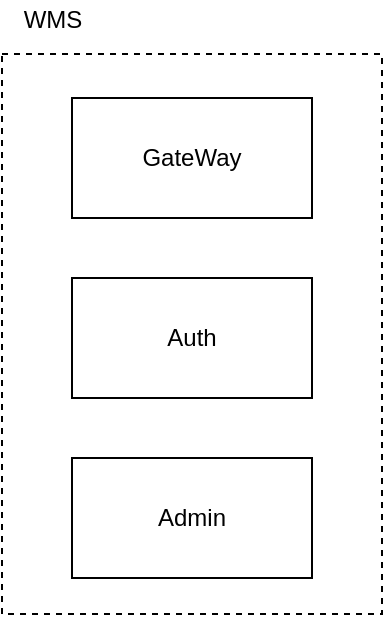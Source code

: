 <mxfile version="14.8.4" type="github">
  <diagram id="Mqf2aLDSAgI5-oboDQGf" name="Page-1">
    <mxGraphModel dx="946" dy="536" grid="1" gridSize="10" guides="1" tooltips="1" connect="1" arrows="1" fold="1" page="1" pageScale="1" pageWidth="827" pageHeight="1169" math="0" shadow="0">
      <root>
        <mxCell id="0" />
        <mxCell id="1" parent="0" />
        <mxCell id="3jAU2WHbLNt2KLQKrNQi-1" value="Auth" style="rounded=0;whiteSpace=wrap;html=1;" parent="1" vertex="1">
          <mxGeometry x="120" y="210" width="120" height="60" as="geometry" />
        </mxCell>
        <mxCell id="3jAU2WHbLNt2KLQKrNQi-2" value="GateWay" style="rounded=0;whiteSpace=wrap;html=1;" parent="1" vertex="1">
          <mxGeometry x="120" y="120" width="120" height="60" as="geometry" />
        </mxCell>
        <mxCell id="3jAU2WHbLNt2KLQKrNQi-3" value="Admin" style="rounded=0;whiteSpace=wrap;html=1;" parent="1" vertex="1">
          <mxGeometry x="120" y="300" width="120" height="60" as="geometry" />
        </mxCell>
        <mxCell id="VPELMToNIG1VaLsorc-g-2" value="" style="rounded=0;whiteSpace=wrap;html=1;fillColor=none;dashed=1;" vertex="1" parent="1">
          <mxGeometry x="85" y="98" width="190" height="280" as="geometry" />
        </mxCell>
        <mxCell id="VPELMToNIG1VaLsorc-g-3" value="WMS" style="text;html=1;align=center;verticalAlign=middle;resizable=0;points=[];autosize=1;strokeColor=none;" vertex="1" parent="1">
          <mxGeometry x="90" y="71" width="40" height="20" as="geometry" />
        </mxCell>
      </root>
    </mxGraphModel>
  </diagram>
</mxfile>
